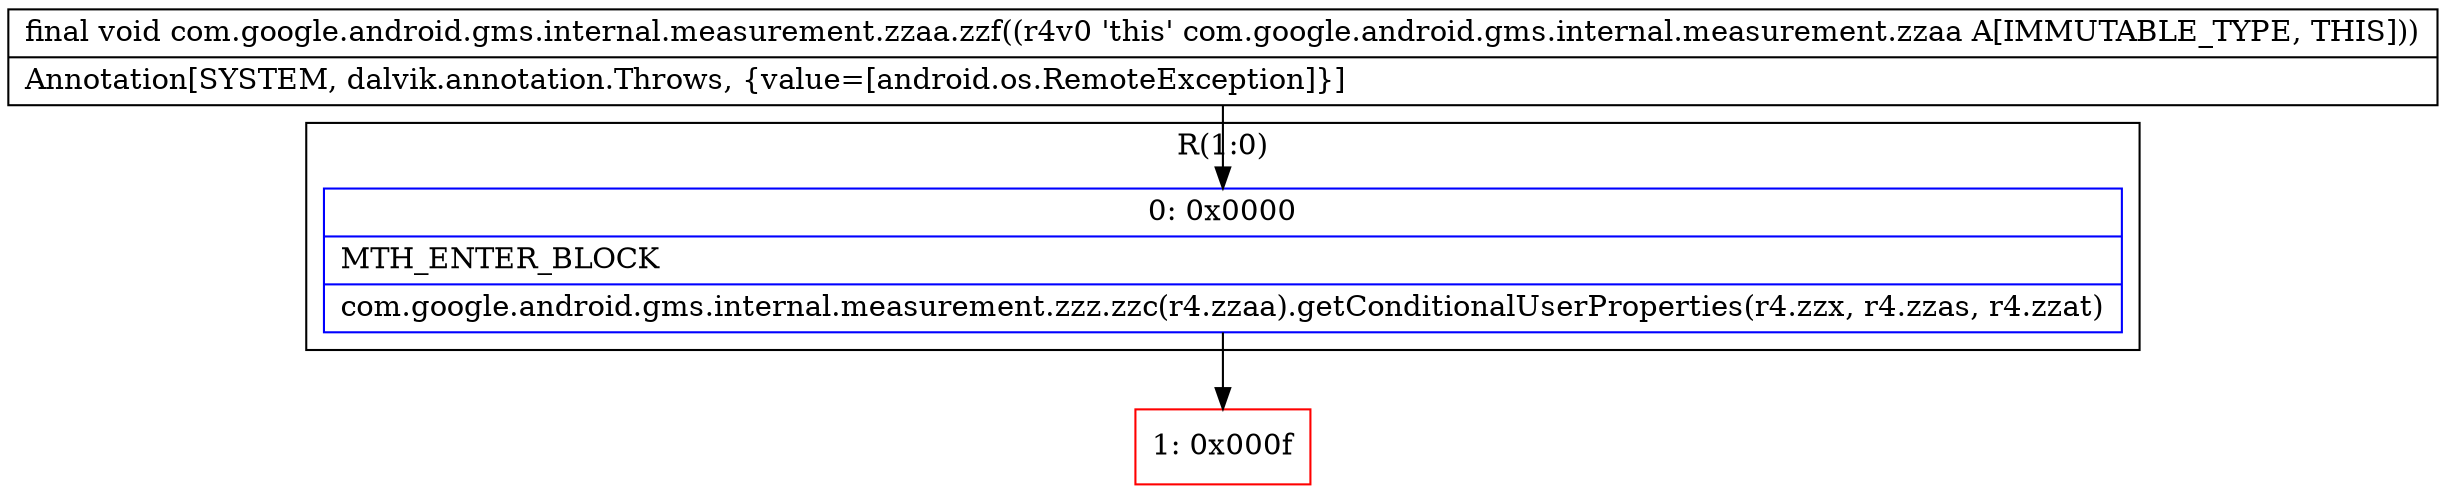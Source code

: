 digraph "CFG forcom.google.android.gms.internal.measurement.zzaa.zzf()V" {
subgraph cluster_Region_303962667 {
label = "R(1:0)";
node [shape=record,color=blue];
Node_0 [shape=record,label="{0\:\ 0x0000|MTH_ENTER_BLOCK\l|com.google.android.gms.internal.measurement.zzz.zzc(r4.zzaa).getConditionalUserProperties(r4.zzx, r4.zzas, r4.zzat)\l}"];
}
Node_1 [shape=record,color=red,label="{1\:\ 0x000f}"];
MethodNode[shape=record,label="{final void com.google.android.gms.internal.measurement.zzaa.zzf((r4v0 'this' com.google.android.gms.internal.measurement.zzaa A[IMMUTABLE_TYPE, THIS]))  | Annotation[SYSTEM, dalvik.annotation.Throws, \{value=[android.os.RemoteException]\}]\l}"];
MethodNode -> Node_0;
Node_0 -> Node_1;
}

